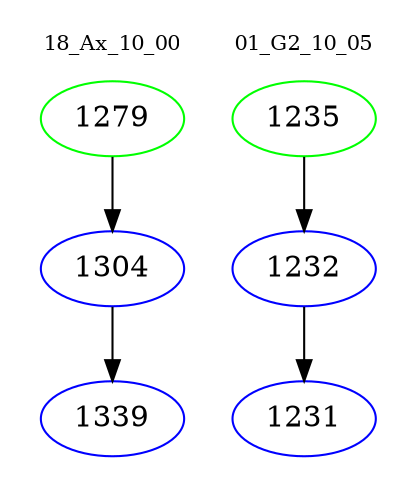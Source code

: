 digraph{
subgraph cluster_0 {
color = white
label = "18_Ax_10_00";
fontsize=10;
T0_1279 [label="1279", color="green"]
T0_1279 -> T0_1304 [color="black"]
T0_1304 [label="1304", color="blue"]
T0_1304 -> T0_1339 [color="black"]
T0_1339 [label="1339", color="blue"]
}
subgraph cluster_1 {
color = white
label = "01_G2_10_05";
fontsize=10;
T1_1235 [label="1235", color="green"]
T1_1235 -> T1_1232 [color="black"]
T1_1232 [label="1232", color="blue"]
T1_1232 -> T1_1231 [color="black"]
T1_1231 [label="1231", color="blue"]
}
}
